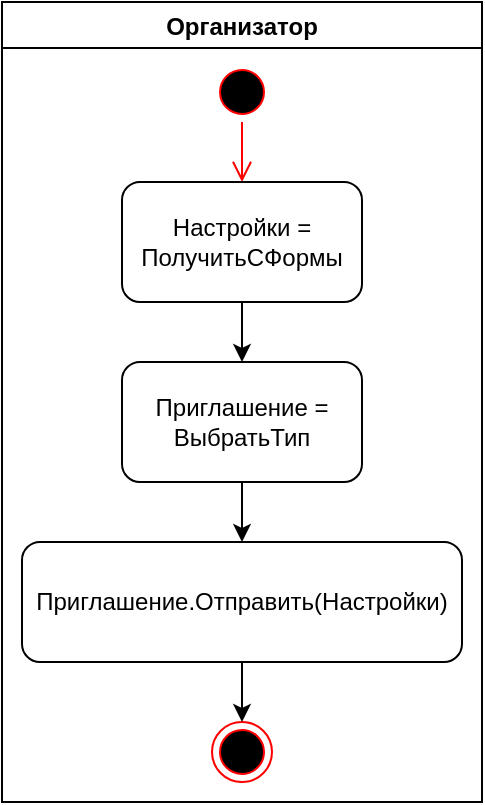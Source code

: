 <mxfile version="15.5.4" type="device"><diagram id="auvaHYt9D2mUyiJxwVjn" name="Page-1"><mxGraphModel dx="1422" dy="780" grid="1" gridSize="10" guides="1" tooltips="1" connect="1" arrows="1" fold="1" page="1" pageScale="1" pageWidth="827" pageHeight="1169" math="0" shadow="0"><root><mxCell id="0"/><mxCell id="1" parent="0"/><mxCell id="oX1Lzh8gc9R75dS9HgBd-8" value="Организатор" style="swimlane;" vertex="1" parent="1"><mxGeometry x="40" y="40" width="240" height="400" as="geometry"/></mxCell><mxCell id="oX1Lzh8gc9R75dS9HgBd-9" value="" style="ellipse;html=1;shape=startState;fillColor=#000000;strokeColor=#ff0000;" vertex="1" parent="oX1Lzh8gc9R75dS9HgBd-8"><mxGeometry x="105" y="30" width="30" height="30" as="geometry"/></mxCell><mxCell id="oX1Lzh8gc9R75dS9HgBd-10" value="" style="edgeStyle=orthogonalEdgeStyle;html=1;verticalAlign=bottom;endArrow=open;endSize=8;strokeColor=#ff0000;rounded=0;" edge="1" parent="oX1Lzh8gc9R75dS9HgBd-8" source="oX1Lzh8gc9R75dS9HgBd-9" target="oX1Lzh8gc9R75dS9HgBd-11"><mxGeometry relative="1" as="geometry"><mxPoint x="120" y="90" as="targetPoint"/></mxGeometry></mxCell><mxCell id="oX1Lzh8gc9R75dS9HgBd-11" value="Настройки = ПолучитьСФормы" style="rounded=1;whiteSpace=wrap;html=1;" vertex="1" parent="oX1Lzh8gc9R75dS9HgBd-8"><mxGeometry x="60" y="90" width="120" height="60" as="geometry"/></mxCell><mxCell id="oX1Lzh8gc9R75dS9HgBd-12" value="Приглашение = ВыбратьТип" style="rounded=1;whiteSpace=wrap;html=1;" vertex="1" parent="oX1Lzh8gc9R75dS9HgBd-8"><mxGeometry x="60" y="180" width="120" height="60" as="geometry"/></mxCell><mxCell id="oX1Lzh8gc9R75dS9HgBd-13" value="" style="endArrow=classic;html=1;rounded=0;" edge="1" parent="oX1Lzh8gc9R75dS9HgBd-8" source="oX1Lzh8gc9R75dS9HgBd-11" target="oX1Lzh8gc9R75dS9HgBd-12"><mxGeometry width="50" height="50" relative="1" as="geometry"><mxPoint x="405" y="290" as="sourcePoint"/><mxPoint x="455" y="240" as="targetPoint"/></mxGeometry></mxCell><mxCell id="oX1Lzh8gc9R75dS9HgBd-14" value="" style="ellipse;html=1;shape=endState;fillColor=#000000;strokeColor=#ff0000;" vertex="1" parent="oX1Lzh8gc9R75dS9HgBd-8"><mxGeometry x="105" y="360" width="30" height="30" as="geometry"/></mxCell><mxCell id="oX1Lzh8gc9R75dS9HgBd-15" value="" style="endArrow=classic;html=1;rounded=0;" edge="1" parent="oX1Lzh8gc9R75dS9HgBd-8" source="oX1Lzh8gc9R75dS9HgBd-12" target="oX1Lzh8gc9R75dS9HgBd-16"><mxGeometry width="50" height="50" relative="1" as="geometry"><mxPoint x="130" y="160" as="sourcePoint"/><mxPoint x="130" y="190" as="targetPoint"/></mxGeometry></mxCell><mxCell id="oX1Lzh8gc9R75dS9HgBd-16" value="Приглашение.Отправить(Настройки)" style="rounded=1;whiteSpace=wrap;html=1;" vertex="1" parent="oX1Lzh8gc9R75dS9HgBd-8"><mxGeometry x="10" y="270" width="220" height="60" as="geometry"/></mxCell><mxCell id="oX1Lzh8gc9R75dS9HgBd-17" value="" style="endArrow=classic;html=1;rounded=0;" edge="1" parent="oX1Lzh8gc9R75dS9HgBd-8" source="oX1Lzh8gc9R75dS9HgBd-16" target="oX1Lzh8gc9R75dS9HgBd-14"><mxGeometry width="50" height="50" relative="1" as="geometry"><mxPoint x="130" y="250" as="sourcePoint"/><mxPoint x="130" y="280" as="targetPoint"/></mxGeometry></mxCell></root></mxGraphModel></diagram></mxfile>